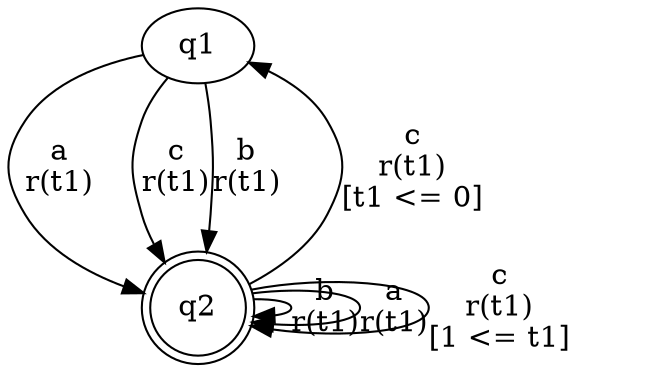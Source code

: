 digraph "tests_1/test10/solution501/solution" {
	q1[label=q1]
	q2[label=q2 shape=doublecircle]
	q1 -> q2[label="a\nr(t1)\n"]
	q2 -> q2[label="b\nr(t1)\n"]
	q2 -> q2[label="a\nr(t1)\n"]
	q2 -> q1[label="c\nr(t1)\n[t1 <= 0]"]
	q2 -> q2[label="c\nr(t1)\n[1 <= t1]"]
	q1 -> q2[label="c\nr(t1)\n"]
	q1 -> q2[label="b\nr(t1)\n"]
}
